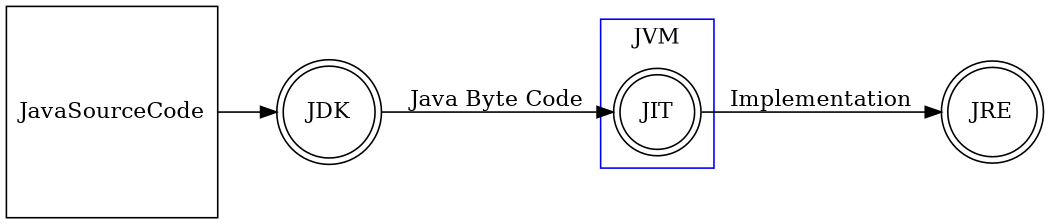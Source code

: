 digraph {
    rankdir=LR;
    size="7"
    node [shape = square]; JavaSourceCode
    node [shape = doublecircle]; JDK JIT JRE;
    node [shape = circle];


    JavaSourceCode -> JDK
    JDK -> JIT [ label = "Java Byte Code" ];
    JIT -> JRE [ label = "Implementation" ];

    subgraph cluster {
    JIT
    color=blue;
    label = "JVM"
    }
}